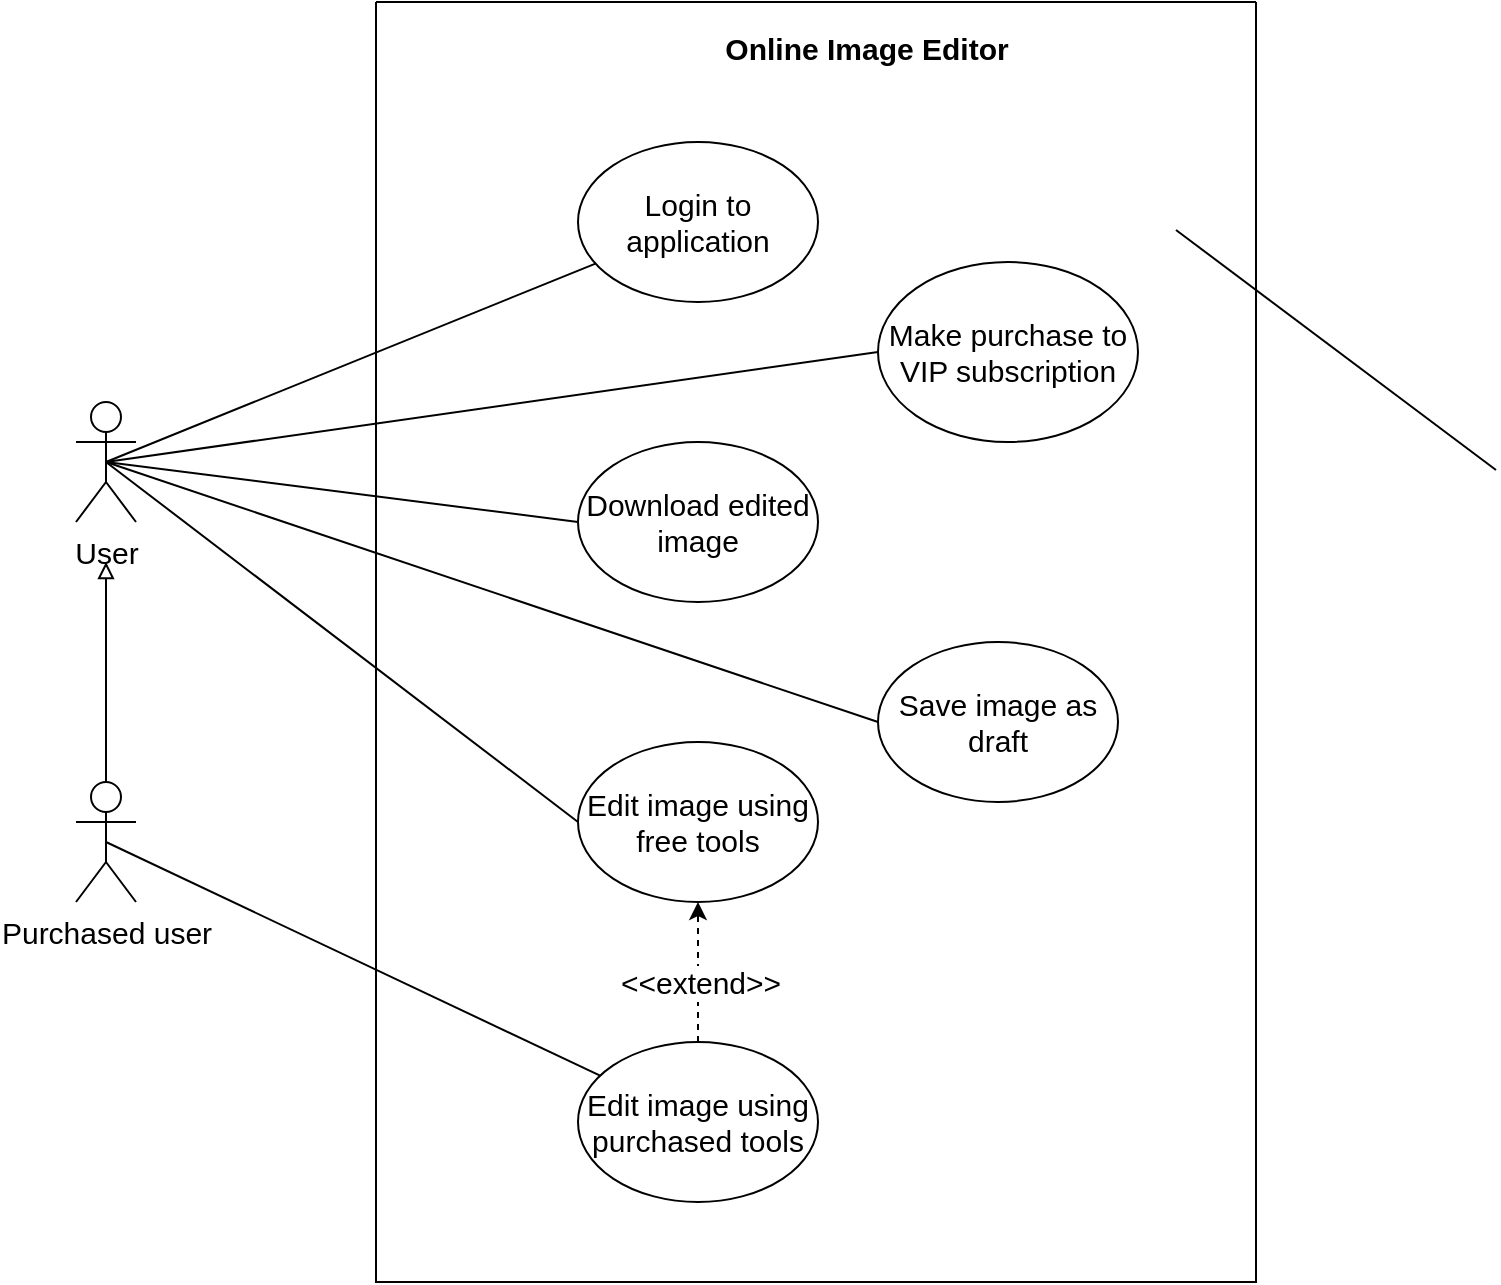 <mxfile version="24.2.0" type="device">
  <diagram name="Trang-1" id="jcGi4OQ8nvNWdJNOWrVu">
    <mxGraphModel dx="1562" dy="938" grid="1" gridSize="10" guides="1" tooltips="1" connect="1" arrows="1" fold="1" page="1" pageScale="1" pageWidth="827" pageHeight="1169" math="0" shadow="0">
      <root>
        <mxCell id="0" />
        <mxCell id="1" parent="0" />
        <mxCell id="FmBBbiMj-wgR0HNExI7J-1" value="" style="swimlane;startSize=0;fontSize=15;" vertex="1" parent="1">
          <mxGeometry x="209" y="40" width="440" height="640" as="geometry">
            <mxRectangle x="320" y="80" width="50" height="40" as="alternateBounds" />
          </mxGeometry>
        </mxCell>
        <mxCell id="FmBBbiMj-wgR0HNExI7J-2" value="&lt;b style=&quot;font-size: 15px;&quot;&gt;&lt;font style=&quot;font-size: 15px;&quot;&gt;Online Image Editor&lt;/font&gt;&lt;/b&gt;" style="text;html=1;align=center;verticalAlign=middle;resizable=0;points=[];autosize=1;strokeColor=none;fillColor=none;fontSize=15;" vertex="1" parent="FmBBbiMj-wgR0HNExI7J-1">
          <mxGeometry x="160" y="8" width="170" height="30" as="geometry" />
        </mxCell>
        <mxCell id="FmBBbiMj-wgR0HNExI7J-3" value="Login to application" style="ellipse;whiteSpace=wrap;html=1;fontSize=15;" vertex="1" parent="FmBBbiMj-wgR0HNExI7J-1">
          <mxGeometry x="101" y="70" width="120" height="80" as="geometry" />
        </mxCell>
        <mxCell id="FmBBbiMj-wgR0HNExI7J-4" value="Make purchase to VIP subscription" style="ellipse;whiteSpace=wrap;html=1;fontSize=15;" vertex="1" parent="FmBBbiMj-wgR0HNExI7J-1">
          <mxGeometry x="251" y="130" width="130" height="90" as="geometry" />
        </mxCell>
        <mxCell id="FmBBbiMj-wgR0HNExI7J-7" value="Download edited image" style="ellipse;whiteSpace=wrap;html=1;fontSize=15;" vertex="1" parent="FmBBbiMj-wgR0HNExI7J-1">
          <mxGeometry x="101" y="220" width="120" height="80" as="geometry" />
        </mxCell>
        <mxCell id="FmBBbiMj-wgR0HNExI7J-8" value="Save image as draft" style="ellipse;whiteSpace=wrap;html=1;fontSize=15;" vertex="1" parent="FmBBbiMj-wgR0HNExI7J-1">
          <mxGeometry x="251" y="320" width="120" height="80" as="geometry" />
        </mxCell>
        <mxCell id="FmBBbiMj-wgR0HNExI7J-5" value="Edit image using free tools" style="ellipse;whiteSpace=wrap;html=1;fontSize=15;" vertex="1" parent="FmBBbiMj-wgR0HNExI7J-1">
          <mxGeometry x="101" y="370" width="120" height="80" as="geometry" />
        </mxCell>
        <mxCell id="FmBBbiMj-wgR0HNExI7J-10" style="edgeStyle=orthogonalEdgeStyle;rounded=0;orthogonalLoop=1;jettySize=auto;html=1;exitX=0.5;exitY=0;exitDx=0;exitDy=0;entryX=0.5;entryY=1;entryDx=0;entryDy=0;dashed=1;fontSize=15;" edge="1" parent="FmBBbiMj-wgR0HNExI7J-1" source="FmBBbiMj-wgR0HNExI7J-6" target="FmBBbiMj-wgR0HNExI7J-5">
          <mxGeometry relative="1" as="geometry" />
        </mxCell>
        <mxCell id="FmBBbiMj-wgR0HNExI7J-11" value="&amp;lt;&amp;lt;extend&amp;gt;&amp;gt;" style="edgeLabel;html=1;align=center;verticalAlign=middle;resizable=0;points=[];fontSize=15;" vertex="1" connectable="0" parent="FmBBbiMj-wgR0HNExI7J-10">
          <mxGeometry x="-0.13" y="-2" relative="1" as="geometry">
            <mxPoint x="-1" as="offset" />
          </mxGeometry>
        </mxCell>
        <mxCell id="FmBBbiMj-wgR0HNExI7J-6" value="Edit image using purchased tools" style="ellipse;whiteSpace=wrap;html=1;fontSize=15;" vertex="1" parent="FmBBbiMj-wgR0HNExI7J-1">
          <mxGeometry x="101" y="520" width="120" height="80" as="geometry" />
        </mxCell>
        <mxCell id="FmBBbiMj-wgR0HNExI7J-15" style="rounded=0;orthogonalLoop=1;jettySize=auto;html=1;exitX=0.5;exitY=0.5;exitDx=0;exitDy=0;exitPerimeter=0;endArrow=none;endFill=0;fontSize=15;" edge="1" parent="1" source="FmBBbiMj-wgR0HNExI7J-13" target="FmBBbiMj-wgR0HNExI7J-3">
          <mxGeometry relative="1" as="geometry" />
        </mxCell>
        <mxCell id="FmBBbiMj-wgR0HNExI7J-16" style="rounded=0;orthogonalLoop=1;jettySize=auto;html=1;exitX=0.5;exitY=0.5;exitDx=0;exitDy=0;exitPerimeter=0;entryX=0;entryY=0.5;entryDx=0;entryDy=0;endArrow=none;endFill=0;fontSize=15;" edge="1" parent="1" source="FmBBbiMj-wgR0HNExI7J-13" target="FmBBbiMj-wgR0HNExI7J-4">
          <mxGeometry relative="1" as="geometry" />
        </mxCell>
        <mxCell id="FmBBbiMj-wgR0HNExI7J-17" style="rounded=0;orthogonalLoop=1;jettySize=auto;html=1;exitX=0.5;exitY=0.5;exitDx=0;exitDy=0;exitPerimeter=0;entryX=0;entryY=0.5;entryDx=0;entryDy=0;endArrow=none;endFill=0;fontSize=15;" edge="1" parent="1" source="FmBBbiMj-wgR0HNExI7J-13" target="FmBBbiMj-wgR0HNExI7J-5">
          <mxGeometry relative="1" as="geometry" />
        </mxCell>
        <mxCell id="FmBBbiMj-wgR0HNExI7J-18" style="rounded=0;orthogonalLoop=1;jettySize=auto;html=1;exitX=0.5;exitY=0.5;exitDx=0;exitDy=0;exitPerimeter=0;entryX=0;entryY=0.5;entryDx=0;entryDy=0;endArrow=none;endFill=0;fontSize=15;" edge="1" parent="1" source="FmBBbiMj-wgR0HNExI7J-13" target="FmBBbiMj-wgR0HNExI7J-7">
          <mxGeometry relative="1" as="geometry" />
        </mxCell>
        <mxCell id="FmBBbiMj-wgR0HNExI7J-19" style="rounded=0;orthogonalLoop=1;jettySize=auto;html=1;exitX=0.5;exitY=0.5;exitDx=0;exitDy=0;exitPerimeter=0;entryX=0;entryY=0.5;entryDx=0;entryDy=0;endArrow=none;endFill=0;fontSize=15;" edge="1" parent="1" source="FmBBbiMj-wgR0HNExI7J-13" target="FmBBbiMj-wgR0HNExI7J-8">
          <mxGeometry relative="1" as="geometry" />
        </mxCell>
        <mxCell id="FmBBbiMj-wgR0HNExI7J-13" value="User" style="shape=umlActor;verticalLabelPosition=bottom;verticalAlign=top;html=1;outlineConnect=0;fontSize=15;" vertex="1" parent="1">
          <mxGeometry x="59" y="240" width="30" height="60" as="geometry" />
        </mxCell>
        <mxCell id="FmBBbiMj-wgR0HNExI7J-20" style="rounded=0;orthogonalLoop=1;jettySize=auto;html=1;exitX=0.5;exitY=0.5;exitDx=0;exitDy=0;exitPerimeter=0;endArrow=none;endFill=0;fontSize=15;" edge="1" parent="1" source="FmBBbiMj-wgR0HNExI7J-14" target="FmBBbiMj-wgR0HNExI7J-6">
          <mxGeometry relative="1" as="geometry" />
        </mxCell>
        <mxCell id="FmBBbiMj-wgR0HNExI7J-21" style="edgeStyle=orthogonalEdgeStyle;rounded=0;orthogonalLoop=1;jettySize=auto;html=1;endArrow=block;endFill=0;strokeWidth=1;fontSize=15;" edge="1" parent="1" source="FmBBbiMj-wgR0HNExI7J-14">
          <mxGeometry relative="1" as="geometry">
            <mxPoint x="74" y="320" as="targetPoint" />
            <mxPoint x="74" y="410" as="sourcePoint" />
          </mxGeometry>
        </mxCell>
        <mxCell id="FmBBbiMj-wgR0HNExI7J-14" value="Purchased user" style="shape=umlActor;verticalLabelPosition=bottom;verticalAlign=top;html=1;outlineConnect=0;fontSize=15;" vertex="1" parent="1">
          <mxGeometry x="59" y="430" width="30" height="60" as="geometry" />
        </mxCell>
        <mxCell id="FmBBbiMj-wgR0HNExI7J-27" style="rounded=0;orthogonalLoop=1;jettySize=auto;html=1;entryX=1;entryY=0.5;entryDx=0;entryDy=0;exitX=0;exitY=0.333;exitDx=0;exitDy=0;exitPerimeter=0;endArrow=none;endFill=0;fontSize=15;" edge="1" parent="1" source="FmBBbiMj-wgR0HNExI7J-23">
          <mxGeometry relative="1" as="geometry">
            <mxPoint x="769" y="274" as="sourcePoint" />
            <mxPoint x="609" y="154" as="targetPoint" />
          </mxGeometry>
        </mxCell>
        <mxCell id="FmBBbiMj-wgR0HNExI7J-28" style="rounded=0;orthogonalLoop=1;jettySize=auto;html=1;exitX=0;exitY=0.333;exitDx=0;exitDy=0;exitPerimeter=0;entryX=1;entryY=0.5;entryDx=0;entryDy=0;endArrow=none;endFill=0;fontSize=15;" edge="1" parent="1" source="FmBBbiMj-wgR0HNExI7J-23">
          <mxGeometry relative="1" as="geometry">
            <mxPoint x="609" y="260" as="targetPoint" />
          </mxGeometry>
        </mxCell>
      </root>
    </mxGraphModel>
  </diagram>
</mxfile>
